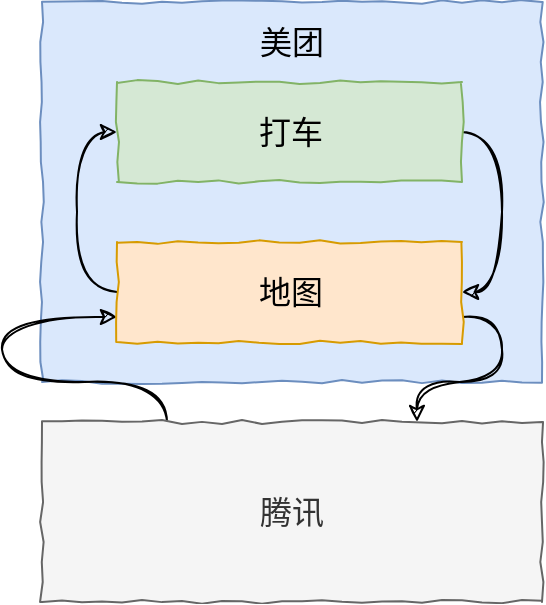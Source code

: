 <mxfile version="14.7.8" type="github">
  <diagram id="Kf_z58RGfanqmnyDjkTk" name="第 1 页">
    <mxGraphModel dx="946" dy="646" grid="0" gridSize="10" guides="1" tooltips="1" connect="1" arrows="1" fold="1" page="0" pageScale="1" pageWidth="827" pageHeight="1169" math="0" shadow="0">
      <root>
        <mxCell id="0" />
        <mxCell id="1" parent="0" />
        <mxCell id="nZ7gTKl5lKUHGhRoU8_J-2" value="" style="rounded=0;whiteSpace=wrap;html=1;comic=1;sketch=0;fontSize=16;fontFamily=Comic Sans MS;fillColor=#dae8fc;strokeColor=#6c8ebf;" vertex="1" parent="1">
          <mxGeometry x="180" y="170" width="250" height="190" as="geometry" />
        </mxCell>
        <mxCell id="nZ7gTKl5lKUHGhRoU8_J-13" style="edgeStyle=orthogonalEdgeStyle;curved=1;sketch=1;orthogonalLoop=1;jettySize=auto;html=1;exitX=0.25;exitY=0;exitDx=0;exitDy=0;entryX=0;entryY=0.75;entryDx=0;entryDy=0;fontFamily=Comic Sans MS;fontSize=16;" edge="1" parent="1" source="nZ7gTKl5lKUHGhRoU8_J-3" target="nZ7gTKl5lKUHGhRoU8_J-7">
          <mxGeometry relative="1" as="geometry" />
        </mxCell>
        <mxCell id="nZ7gTKl5lKUHGhRoU8_J-3" value="腾讯" style="rounded=0;whiteSpace=wrap;html=1;comic=1;sketch=0;fontSize=16;fontFamily=Comic Sans MS;fillColor=#f5f5f5;strokeColor=#666666;fontColor=#333333;" vertex="1" parent="1">
          <mxGeometry x="180" y="380" width="250" height="90" as="geometry" />
        </mxCell>
        <mxCell id="nZ7gTKl5lKUHGhRoU8_J-10" style="edgeStyle=orthogonalEdgeStyle;curved=1;sketch=1;orthogonalLoop=1;jettySize=auto;html=1;exitX=1;exitY=0.5;exitDx=0;exitDy=0;entryX=1;entryY=0.5;entryDx=0;entryDy=0;fontFamily=Comic Sans MS;fontSize=16;" edge="1" parent="1" source="nZ7gTKl5lKUHGhRoU8_J-4" target="nZ7gTKl5lKUHGhRoU8_J-7">
          <mxGeometry relative="1" as="geometry" />
        </mxCell>
        <mxCell id="nZ7gTKl5lKUHGhRoU8_J-4" value="打车" style="rounded=0;whiteSpace=wrap;html=1;comic=1;sketch=0;fontSize=16;fontFamily=Comic Sans MS;fillColor=#d5e8d4;strokeColor=#82b366;" vertex="1" parent="1">
          <mxGeometry x="217.5" y="210" width="172.5" height="50" as="geometry" />
        </mxCell>
        <mxCell id="nZ7gTKl5lKUHGhRoU8_J-5" value="美团" style="text;html=1;strokeColor=none;fillColor=none;align=center;verticalAlign=middle;whiteSpace=wrap;rounded=0;comic=1;sketch=0;fontFamily=Comic Sans MS;fontSize=16;" vertex="1" parent="1">
          <mxGeometry x="285" y="180" width="40" height="20" as="geometry" />
        </mxCell>
        <mxCell id="nZ7gTKl5lKUHGhRoU8_J-9" style="edgeStyle=orthogonalEdgeStyle;curved=1;sketch=1;orthogonalLoop=1;jettySize=auto;html=1;exitX=0;exitY=0.5;exitDx=0;exitDy=0;entryX=0;entryY=0.5;entryDx=0;entryDy=0;fontFamily=Comic Sans MS;fontSize=16;" edge="1" parent="1" source="nZ7gTKl5lKUHGhRoU8_J-7" target="nZ7gTKl5lKUHGhRoU8_J-4">
          <mxGeometry relative="1" as="geometry" />
        </mxCell>
        <mxCell id="nZ7gTKl5lKUHGhRoU8_J-14" style="edgeStyle=orthogonalEdgeStyle;curved=1;sketch=1;orthogonalLoop=1;jettySize=auto;html=1;exitX=1;exitY=0.75;exitDx=0;exitDy=0;entryX=0.75;entryY=0;entryDx=0;entryDy=0;fontFamily=Comic Sans MS;fontSize=16;" edge="1" parent="1" source="nZ7gTKl5lKUHGhRoU8_J-7" target="nZ7gTKl5lKUHGhRoU8_J-3">
          <mxGeometry relative="1" as="geometry" />
        </mxCell>
        <mxCell id="nZ7gTKl5lKUHGhRoU8_J-7" value="地图" style="rounded=0;whiteSpace=wrap;html=1;comic=1;sketch=0;fontSize=16;fontFamily=Comic Sans MS;fillColor=#ffe6cc;strokeColor=#d79b00;" vertex="1" parent="1">
          <mxGeometry x="217.5" y="290" width="172.5" height="50" as="geometry" />
        </mxCell>
      </root>
    </mxGraphModel>
  </diagram>
</mxfile>
